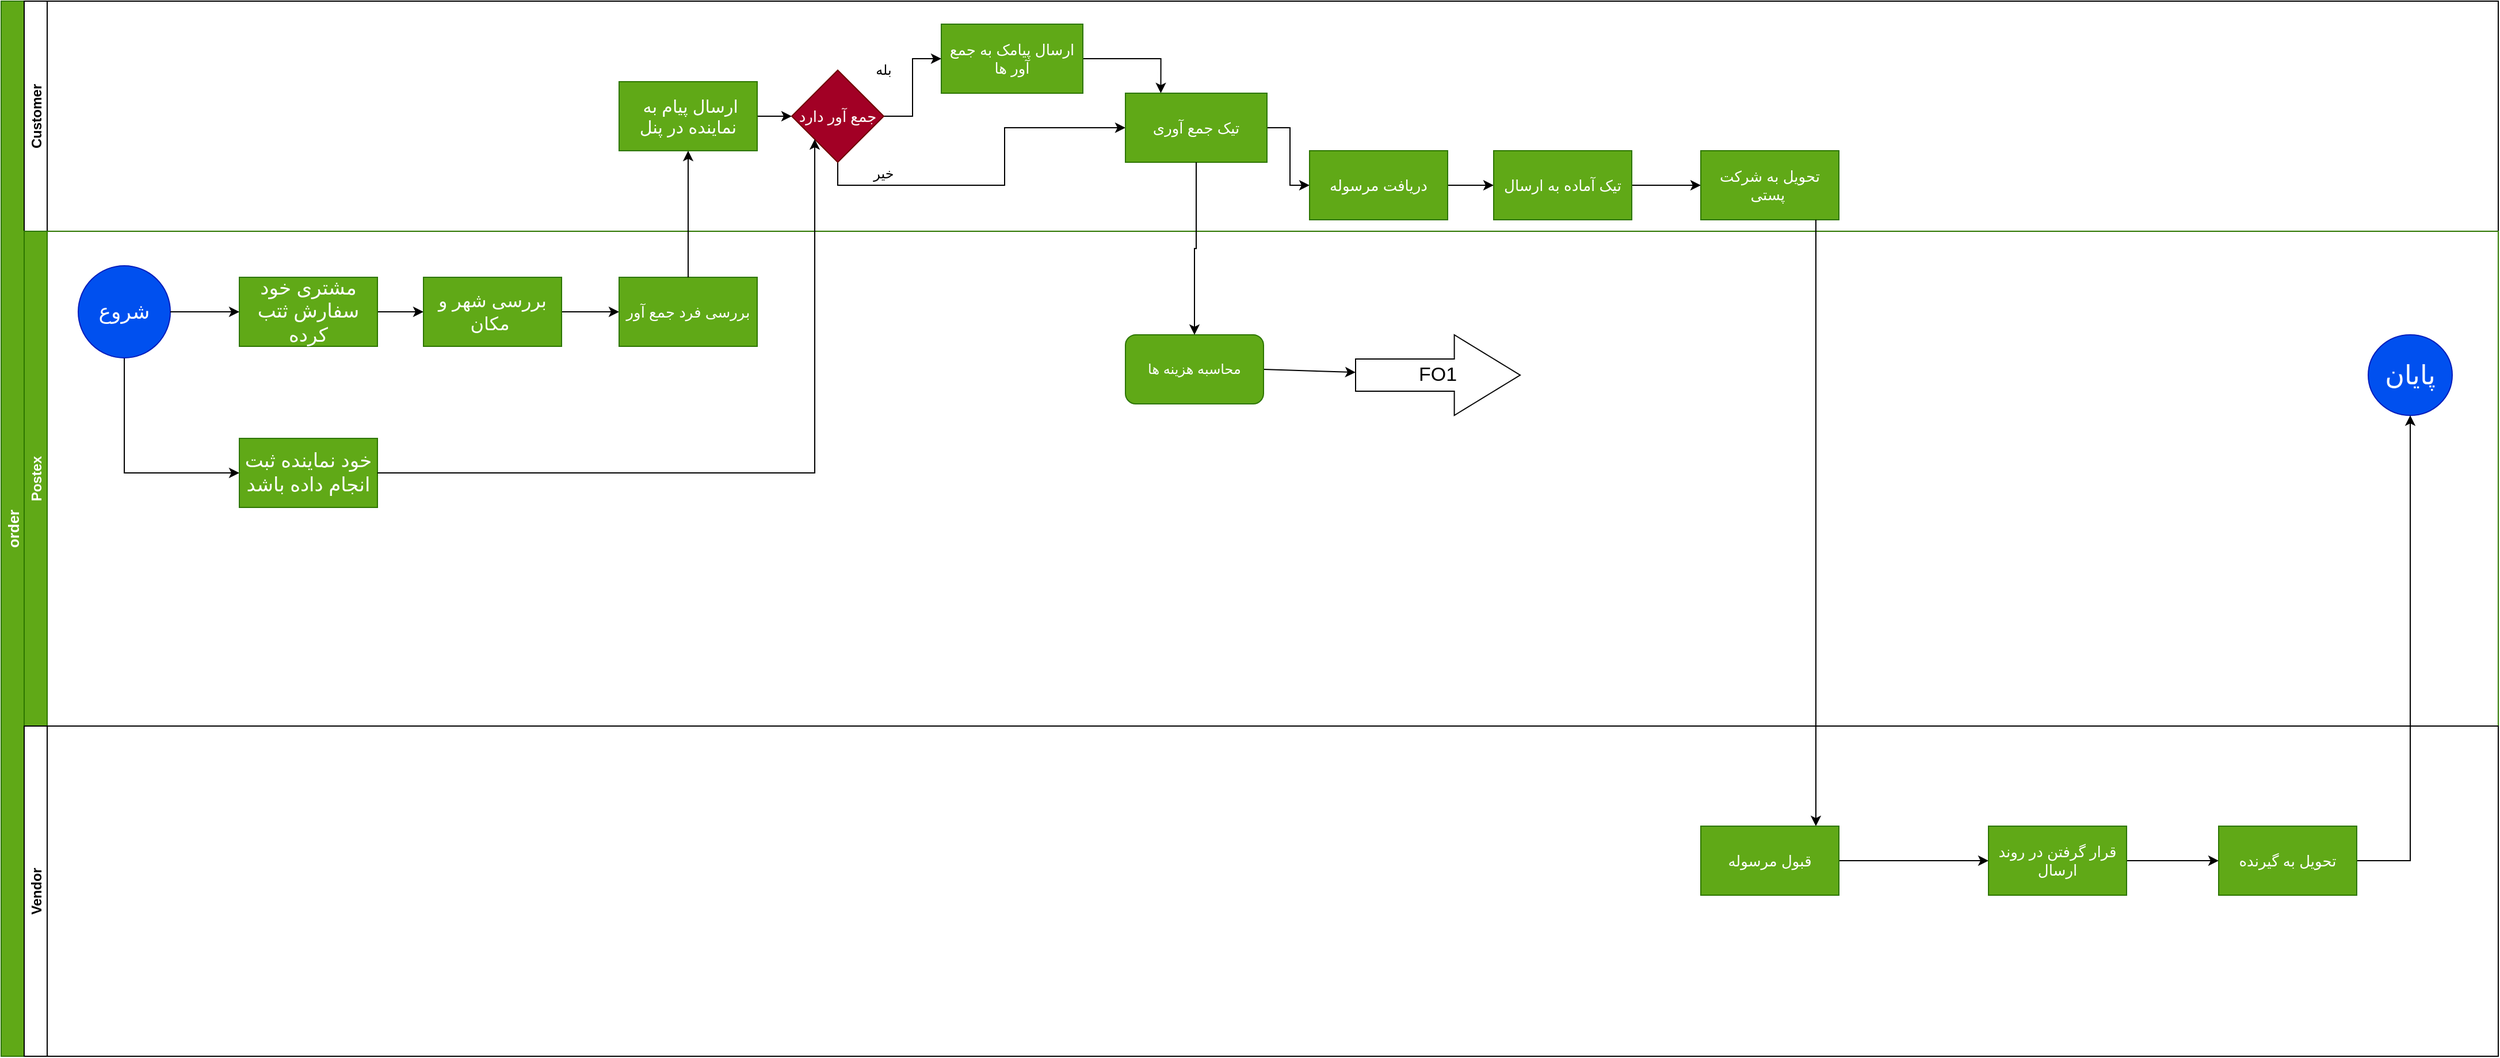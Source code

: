 <mxfile>
    <diagram id="hY0A53FrUJ8Y6_xBmxyK" name="Page-1">
        <mxGraphModel dx="458" dy="391" grid="1" gridSize="10" guides="1" tooltips="1" connect="1" arrows="1" fold="1" page="1" pageScale="1" pageWidth="2336" pageHeight="1654" math="0" shadow="0">
            <root>
                <mxCell id="0"/>
                <mxCell id="1" parent="0"/>
                <mxCell id="201" value="order" style="swimlane;childLayout=stackLayout;resizeParent=1;resizeParentMax=0;horizontal=0;startSize=20;horizontalStack=0;fillColor=#60a917;strokeColor=#2D7600;fontColor=#ffffff;fontSize=13;" parent="1" vertex="1">
                    <mxGeometry x="83" y="80" width="2170" height="917" as="geometry"/>
                </mxCell>
                <mxCell id="202" value="Customer" style="swimlane;startSize=20;horizontal=0;" parent="201" vertex="1">
                    <mxGeometry x="20" width="2150" height="200" as="geometry"/>
                </mxCell>
                <mxCell id="265" value="" style="edgeStyle=orthogonalEdgeStyle;rounded=0;orthogonalLoop=1;jettySize=auto;html=1;" parent="202" source="260" target="264" edge="1">
                    <mxGeometry relative="1" as="geometry"/>
                </mxCell>
                <mxCell id="260" value="&lt;font style=&quot;font-size: 15px&quot;&gt;&amp;nbsp;ارسال پیام به نماینده در پنل&lt;/font&gt;" style="whiteSpace=wrap;html=1;fontSize=13;fontColor=#ffffff;strokeColor=#2D7600;fillColor=#60a917;" parent="202" vertex="1">
                    <mxGeometry x="517" y="70" width="120" height="60" as="geometry"/>
                </mxCell>
                <mxCell id="298" style="edgeStyle=orthogonalEdgeStyle;rounded=0;orthogonalLoop=1;jettySize=auto;html=1;exitX=1;exitY=0.5;exitDx=0;exitDy=0;entryX=0.25;entryY=0;entryDx=0;entryDy=0;" parent="202" source="262" target="269" edge="1">
                    <mxGeometry relative="1" as="geometry"/>
                </mxCell>
                <mxCell id="262" value="ارسال پیامک به جمع آور ها" style="whiteSpace=wrap;html=1;fontSize=13;fontColor=#ffffff;strokeColor=#2D7600;fillColor=#60a917;" parent="202" vertex="1">
                    <mxGeometry x="797" y="20" width="123" height="60" as="geometry"/>
                </mxCell>
                <mxCell id="266" style="edgeStyle=orthogonalEdgeStyle;rounded=0;orthogonalLoop=1;jettySize=auto;html=1;exitX=1;exitY=0.5;exitDx=0;exitDy=0;entryX=0;entryY=0.5;entryDx=0;entryDy=0;" parent="202" source="264" target="262" edge="1">
                    <mxGeometry relative="1" as="geometry"/>
                </mxCell>
                <mxCell id="271" style="edgeStyle=orthogonalEdgeStyle;rounded=0;orthogonalLoop=1;jettySize=auto;html=1;exitX=0.5;exitY=1;exitDx=0;exitDy=0;entryX=0;entryY=0.5;entryDx=0;entryDy=0;" parent="202" source="264" target="269" edge="1">
                    <mxGeometry relative="1" as="geometry"/>
                </mxCell>
                <mxCell id="264" value="جمع آور دارد" style="rhombus;whiteSpace=wrap;html=1;fontSize=13;fontColor=#ffffff;strokeColor=#6F0000;fillColor=#a20025;" parent="202" vertex="1">
                    <mxGeometry x="667" y="60" width="80" height="80" as="geometry"/>
                </mxCell>
                <mxCell id="277" value="" style="edgeStyle=orthogonalEdgeStyle;rounded=0;orthogonalLoop=1;jettySize=auto;html=1;" parent="202" source="269" target="276" edge="1">
                    <mxGeometry relative="1" as="geometry"/>
                </mxCell>
                <mxCell id="269" value="تیک جمع آوری" style="whiteSpace=wrap;html=1;fontSize=13;fontColor=#ffffff;strokeColor=#2D7600;fillColor=#60a917;" parent="202" vertex="1">
                    <mxGeometry x="957" y="80" width="123" height="60" as="geometry"/>
                </mxCell>
                <mxCell id="272" value="&lt;font color=&quot;#000000&quot;&gt;بله&lt;/font&gt;" style="text;html=1;strokeColor=none;fillColor=none;align=center;verticalAlign=middle;whiteSpace=wrap;rounded=0;" parent="202" vertex="1">
                    <mxGeometry x="727" y="50" width="40" height="20" as="geometry"/>
                </mxCell>
                <mxCell id="273" value="&lt;font color=&quot;#000000&quot;&gt;خیر&lt;/font&gt;" style="text;html=1;strokeColor=none;fillColor=none;align=center;verticalAlign=middle;whiteSpace=wrap;rounded=0;" parent="202" vertex="1">
                    <mxGeometry x="727" y="140" width="40" height="20" as="geometry"/>
                </mxCell>
                <mxCell id="279" value="" style="edgeStyle=orthogonalEdgeStyle;rounded=0;orthogonalLoop=1;jettySize=auto;html=1;" parent="202" source="276" target="278" edge="1">
                    <mxGeometry relative="1" as="geometry"/>
                </mxCell>
                <mxCell id="276" value="دریافت مرسوله" style="whiteSpace=wrap;html=1;fontSize=13;fontColor=#ffffff;strokeColor=#2D7600;fillColor=#60a917;" parent="202" vertex="1">
                    <mxGeometry x="1117" y="130" width="120" height="60" as="geometry"/>
                </mxCell>
                <mxCell id="297" style="edgeStyle=orthogonalEdgeStyle;rounded=0;orthogonalLoop=1;jettySize=auto;html=1;exitX=1;exitY=0.5;exitDx=0;exitDy=0;entryX=0;entryY=0.5;entryDx=0;entryDy=0;" parent="202" source="278" target="282" edge="1">
                    <mxGeometry relative="1" as="geometry"/>
                </mxCell>
                <mxCell id="278" value="تیک آماده به ارسال" style="whiteSpace=wrap;html=1;fontSize=13;fontColor=#ffffff;strokeColor=#2D7600;fillColor=#60a917;" parent="202" vertex="1">
                    <mxGeometry x="1277" y="130" width="120" height="60" as="geometry"/>
                </mxCell>
                <mxCell id="282" value="تحویل به شرکت پستی&amp;nbsp;" style="whiteSpace=wrap;html=1;fontSize=13;fontColor=#ffffff;strokeColor=#2D7600;fillColor=#60a917;" parent="202" vertex="1">
                    <mxGeometry x="1457" y="130" width="120" height="60" as="geometry"/>
                </mxCell>
                <mxCell id="244" value="Postex" style="swimlane;startSize=20;horizontal=0;fillColor=#60a917;strokeColor=#2D7600;fontColor=#ffffff;" parent="201" vertex="1">
                    <mxGeometry x="20" y="200" width="2150" height="430" as="geometry"/>
                </mxCell>
                <mxCell id="321" style="edgeStyle=orthogonalEdgeStyle;rounded=0;orthogonalLoop=1;jettySize=auto;html=1;exitX=0.5;exitY=1;exitDx=0;exitDy=0;entryX=0;entryY=0.5;entryDx=0;entryDy=0;" parent="244" source="204" target="319" edge="1">
                    <mxGeometry relative="1" as="geometry"/>
                </mxCell>
                <mxCell id="204" value="&lt;font style=&quot;font-size: 18px&quot;&gt;شروع&lt;/font&gt;" style="ellipse;whiteSpace=wrap;html=1;aspect=fixed;fontSize=13;fillColor=#0050ef;strokeColor=#001DBC;fontColor=#ffffff;" parent="244" vertex="1">
                    <mxGeometry x="47" y="30" width="80" height="80" as="geometry"/>
                </mxCell>
                <mxCell id="257" value="" style="edgeStyle=orthogonalEdgeStyle;rounded=0;orthogonalLoop=1;jettySize=auto;html=1;" parent="244" source="206" target="256" edge="1">
                    <mxGeometry relative="1" as="geometry"/>
                </mxCell>
                <mxCell id="206" value="&lt;span style=&quot;font-size: 17px&quot;&gt;مشتری خود سفارش ثتب کرده&lt;/span&gt;" style="whiteSpace=wrap;html=1;fontSize=13;fontColor=#ffffff;strokeColor=#2D7600;fillColor=#60a917;" parent="244" vertex="1">
                    <mxGeometry x="187" y="40" width="120" height="60" as="geometry"/>
                </mxCell>
                <mxCell id="203" value="" style="edgeStyle=orthogonalEdgeStyle;rounded=0;orthogonalLoop=1;jettySize=auto;html=1;fontSize=13;" parent="244" source="204" target="206" edge="1">
                    <mxGeometry relative="1" as="geometry"/>
                </mxCell>
                <mxCell id="259" value="" style="edgeStyle=orthogonalEdgeStyle;rounded=0;orthogonalLoop=1;jettySize=auto;html=1;" parent="244" source="256" target="258" edge="1">
                    <mxGeometry relative="1" as="geometry"/>
                </mxCell>
                <mxCell id="256" value="&lt;font style=&quot;font-size: 16px&quot;&gt;بررسی شهر و مکان&amp;nbsp;&lt;/font&gt;" style="whiteSpace=wrap;html=1;fontSize=13;fontColor=#ffffff;strokeColor=#2D7600;fillColor=#60a917;" parent="244" vertex="1">
                    <mxGeometry x="347" y="40" width="120" height="60" as="geometry"/>
                </mxCell>
                <mxCell id="258" value="بررسی فرد جمع آور" style="whiteSpace=wrap;html=1;fontSize=13;fontColor=#ffffff;strokeColor=#2D7600;fillColor=#60a917;" parent="244" vertex="1">
                    <mxGeometry x="517" y="40" width="120" height="60" as="geometry"/>
                </mxCell>
                <mxCell id="243" value="&lt;font style=&quot;font-size: 23px&quot;&gt;پایان&lt;/font&gt;" style="ellipse;whiteSpace=wrap;html=1;fillColor=#0050ef;strokeColor=#001DBC;fontColor=#ffffff;" parent="244" vertex="1">
                    <mxGeometry x="2037" y="90" width="73" height="70" as="geometry"/>
                </mxCell>
                <mxCell id="319" value="&lt;font style=&quot;font-size: 17px&quot;&gt;خود نماینده ثبت انجام داده باشد&lt;/font&gt;" style="whiteSpace=wrap;html=1;fontSize=13;fontColor=#ffffff;strokeColor=#2D7600;fillColor=#60a917;" parent="244" vertex="1">
                    <mxGeometry x="187" y="180" width="120" height="60" as="geometry"/>
                </mxCell>
                <mxCell id="583" style="edgeStyle=none;html=1;exitX=1;exitY=0.5;exitDx=0;exitDy=0;" parent="244" source="578" target="581" edge="1">
                    <mxGeometry relative="1" as="geometry"/>
                </mxCell>
                <mxCell id="578" value="محاسبه هزینه ها" style="rounded=1;whiteSpace=wrap;html=1;fillColor=#60a917;strokeColor=#2D7600;fontColor=#ffffff;" parent="244" vertex="1">
                    <mxGeometry x="957" y="90" width="120" height="60" as="geometry"/>
                </mxCell>
                <mxCell id="581" value="&lt;font style=&quot;font-size: 17px&quot;&gt;FO1&lt;/font&gt;" style="shape=singleArrow;whiteSpace=wrap;html=1;arrowWidth=0.4;arrowSize=0.4;rounded=0;" parent="244" vertex="1">
                    <mxGeometry x="1157" y="90" width="143" height="70" as="geometry"/>
                </mxCell>
                <mxCell id="261" value="" style="edgeStyle=orthogonalEdgeStyle;rounded=0;orthogonalLoop=1;jettySize=auto;html=1;" parent="201" source="258" target="260" edge="1">
                    <mxGeometry relative="1" as="geometry"/>
                </mxCell>
                <mxCell id="285" value="" style="edgeStyle=orthogonalEdgeStyle;rounded=0;orthogonalLoop=1;jettySize=auto;html=1;" parent="201" source="282" target="284" edge="1">
                    <mxGeometry relative="1" as="geometry">
                        <Array as="points">
                            <mxPoint x="1577" y="240"/>
                            <mxPoint x="1577" y="240"/>
                        </Array>
                    </mxGeometry>
                </mxCell>
                <mxCell id="291" style="edgeStyle=orthogonalEdgeStyle;rounded=0;orthogonalLoop=1;jettySize=auto;html=1;exitX=1;exitY=0.5;exitDx=0;exitDy=0;" parent="201" source="288" target="243" edge="1">
                    <mxGeometry relative="1" as="geometry"/>
                </mxCell>
                <mxCell id="246" value="Vendor" style="swimlane;startSize=20;horizontal=0;" parent="201" vertex="1">
                    <mxGeometry x="20" y="630" width="2150" height="287" as="geometry"/>
                </mxCell>
                <mxCell id="287" value="" style="edgeStyle=orthogonalEdgeStyle;rounded=0;orthogonalLoop=1;jettySize=auto;html=1;" parent="246" source="284" target="286" edge="1">
                    <mxGeometry relative="1" as="geometry"/>
                </mxCell>
                <mxCell id="284" value="قبول مرسوله" style="whiteSpace=wrap;html=1;fontSize=13;fontColor=#ffffff;strokeColor=#2D7600;fillColor=#60a917;" parent="246" vertex="1">
                    <mxGeometry x="1457" y="87" width="120" height="60" as="geometry"/>
                </mxCell>
                <mxCell id="289" value="" style="edgeStyle=orthogonalEdgeStyle;rounded=0;orthogonalLoop=1;jettySize=auto;html=1;" parent="246" source="286" target="288" edge="1">
                    <mxGeometry relative="1" as="geometry"/>
                </mxCell>
                <mxCell id="286" value="قرار گرفتن در روند ارسال" style="whiteSpace=wrap;html=1;fontSize=13;fontColor=#ffffff;strokeColor=#2D7600;fillColor=#60a917;" parent="246" vertex="1">
                    <mxGeometry x="1707" y="87" width="120" height="60" as="geometry"/>
                </mxCell>
                <mxCell id="288" value="تحویل به گیرنده" style="whiteSpace=wrap;html=1;fontSize=13;fontColor=#ffffff;strokeColor=#2D7600;fillColor=#60a917;" parent="246" vertex="1">
                    <mxGeometry x="1907" y="87" width="120" height="60" as="geometry"/>
                </mxCell>
                <mxCell id="440" style="edgeStyle=orthogonalEdgeStyle;rounded=0;orthogonalLoop=1;jettySize=auto;html=1;exitX=1;exitY=0.5;exitDx=0;exitDy=0;entryX=0;entryY=1;entryDx=0;entryDy=0;" parent="201" source="319" target="264" edge="1">
                    <mxGeometry relative="1" as="geometry"/>
                </mxCell>
                <mxCell id="301" style="edgeStyle=orthogonalEdgeStyle;rounded=0;orthogonalLoop=1;jettySize=auto;html=1;exitX=0.5;exitY=1;exitDx=0;exitDy=0;entryX=0.5;entryY=0;entryDx=0;entryDy=0;" parent="201" source="269" target="578" edge="1">
                    <mxGeometry relative="1" as="geometry">
                        <mxPoint x="1038.5" y="320" as="targetPoint"/>
                    </mxGeometry>
                </mxCell>
            </root>
        </mxGraphModel>
    </diagram>
</mxfile>